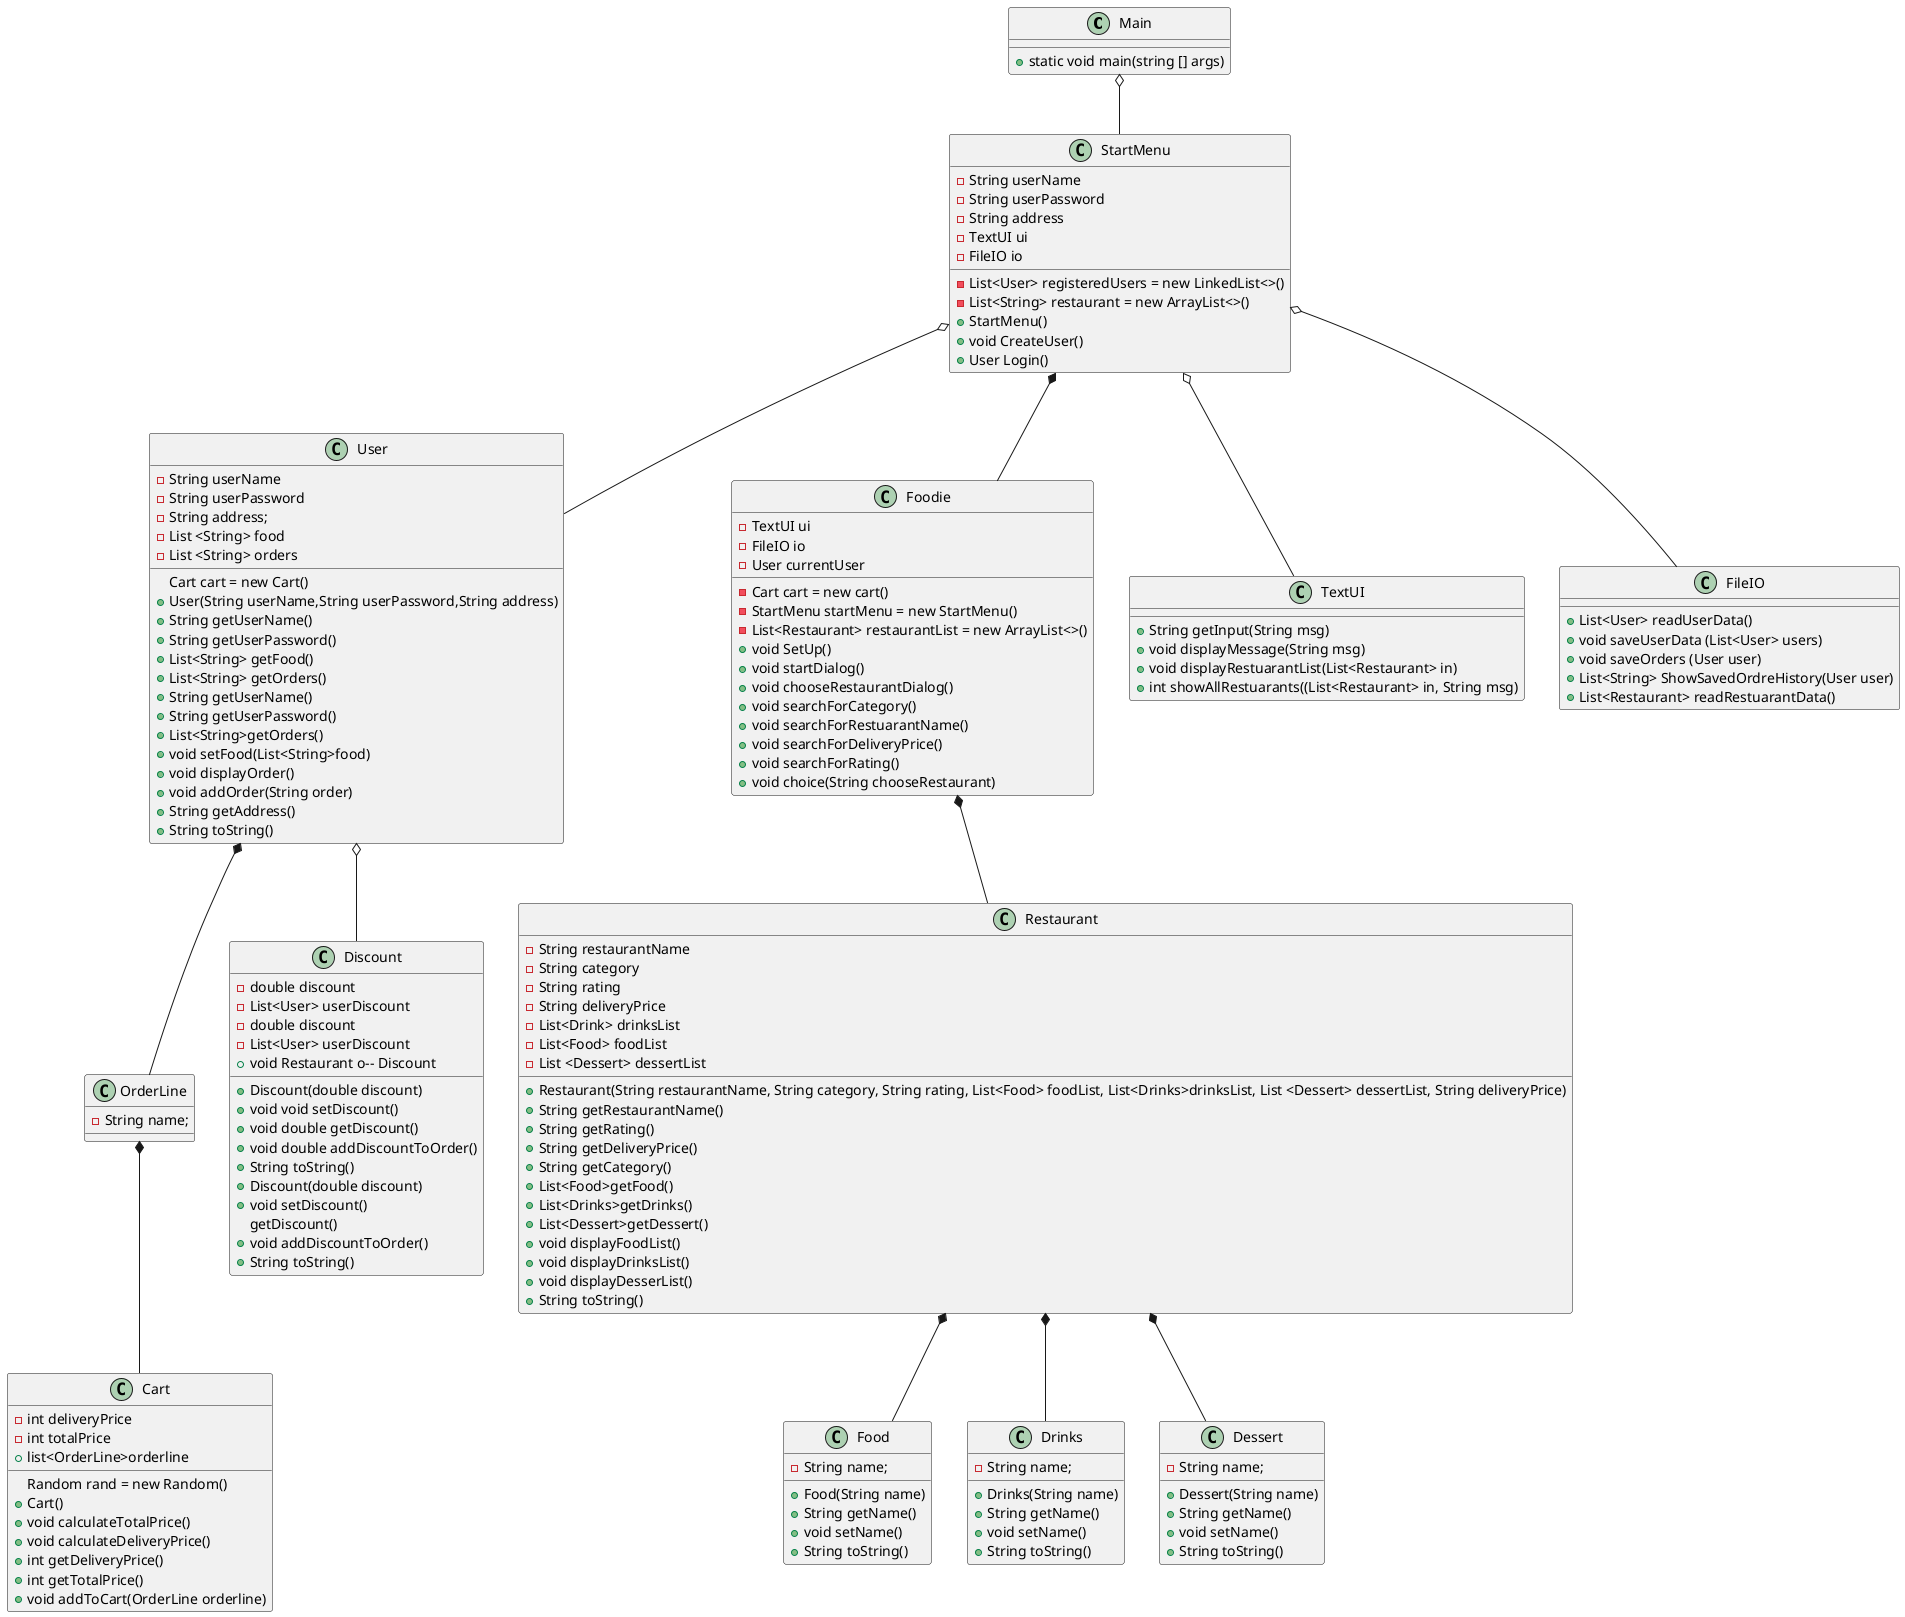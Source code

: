 @startuml
'https://plantuml.com/object-diagram

class Main{
+ static void main(string [] args)
}

class StartMenu{
- String userName
- String userPassword
- String address
- List<User> registeredUsers = new LinkedList<>()
- List<String> restaurant = new ArrayList<>()
- TextUI ui
- FileIO io
+ StartMenu()
+ void CreateUser()
+ User Login()
}

class User{
- String userName
- String userPassword
- String address;
- List <String> food
- List <String> orders
  Cart cart = new Cart()
+ User(String userName,String userPassword,String address)
+ String getUserName()
+ String getUserPassword()
+ List<String> getFood()
+ List<String> getOrders()
+ String getUserName()
+ String getUserPassword()
+ List<String>getOrders()
+ void setFood(List<String>food)
+ void displayOrder()
+ void addOrder(String order)
+ String getAddress()
+ String toString()

}

class OrderLine{
- String name;
}

class Discount{
- double discount
- List<User> userDiscount
+ Discount(double discount)
+ void void setDiscount()
+ void double getDiscount()
+ void double addDiscountToOrder()
+ String toString()
}

class Cart{
Random rand = new Random()
- int deliveryPrice
- int totalPrice
+ list<OrderLine>orderline
+ Cart()
+ void calculateTotalPrice()
+ void calculateDeliveryPrice()
+ int getDeliveryPrice()
+ int getTotalPrice()
+ void addToCart(OrderLine orderline)
}

 class Restaurant{
- String restaurantName
- String category
- String rating
- String deliveryPrice
- List<Drink> drinksList
- List<Food> foodList
- List <Dessert> dessertList
+ Restaurant(String restaurantName, String category, String rating, List<Food> foodList, List<Drinks>drinksList, List <Dessert> dessertList, String deliveryPrice)
+ String getRestaurantName()
+ String getRating()
+ String getDeliveryPrice()
+ String getCategory()
+ List<Food>getFood()
+ List<Drinks>getDrinks()
+ List<Dessert>getDessert()
+ void displayFoodList()
+ void displayDrinksList()
+ void displayDesserList()
+ String toString()
}

class Foodie{
- TextUI ui
- FileIO io
- Cart cart = new cart()
- StartMenu startMenu = new StartMenu()
- User currentUser
- List<Restaurant> restaurantList = new ArrayList<>()
+ void SetUp()
+ void startDialog()
+ void chooseRestaurantDialog()
+ void searchForCategory()
+ void searchForRestuarantName()
+ void searchForDeliveryPrice()
+ void searchForRating()
+ void choice(String chooseRestaurant)
}

class Food{
- String name;
+ Food(String name)
+ String getName()
+ void setName()
+ String toString()
}

class Drinks{
- String name;
+ Drinks(String name)
+ String getName()
+ void setName()
+ String toString()
}

class Dessert{
- String name;
+ Dessert(String name)
+ String getName()
+ void setName()
+ String toString()
}

class Discount{
- double discount
- List<User> userDiscount
+ Discount(double discount)
+ void setDiscount()
+ void Restaurant o-- Discount
getDiscount()
+ void addDiscountToOrder()
+ String toString()
}

class TextUI{
+ String getInput(String msg)
+ void displayMessage(String msg)
+ void displayRestuarantList(List<Restaurant> in)
+ int showAllRestuarants((List<Restaurant> in, String msg)
}

class FileIO{
+ List<User> readUserData()
+ void saveUserData (List<User> users)
+ void saveOrders (User user)
+ List<String> ShowSavedOrdreHistory(User user)
+ List<Restaurant> readRestuarantData()
}


Main o-- StartMenu

StartMenu o-- TextUI
StartMenu o-- FileIO
StartMenu o-- User
StartMenu *-- Foodie

Foodie *-- Restaurant

User *-- OrderLine
User o-- Discount

OrderLine *-- Cart

Restaurant *-- Food
Restaurant *-- Drinks
Restaurant *-- Dessert

@enduml

